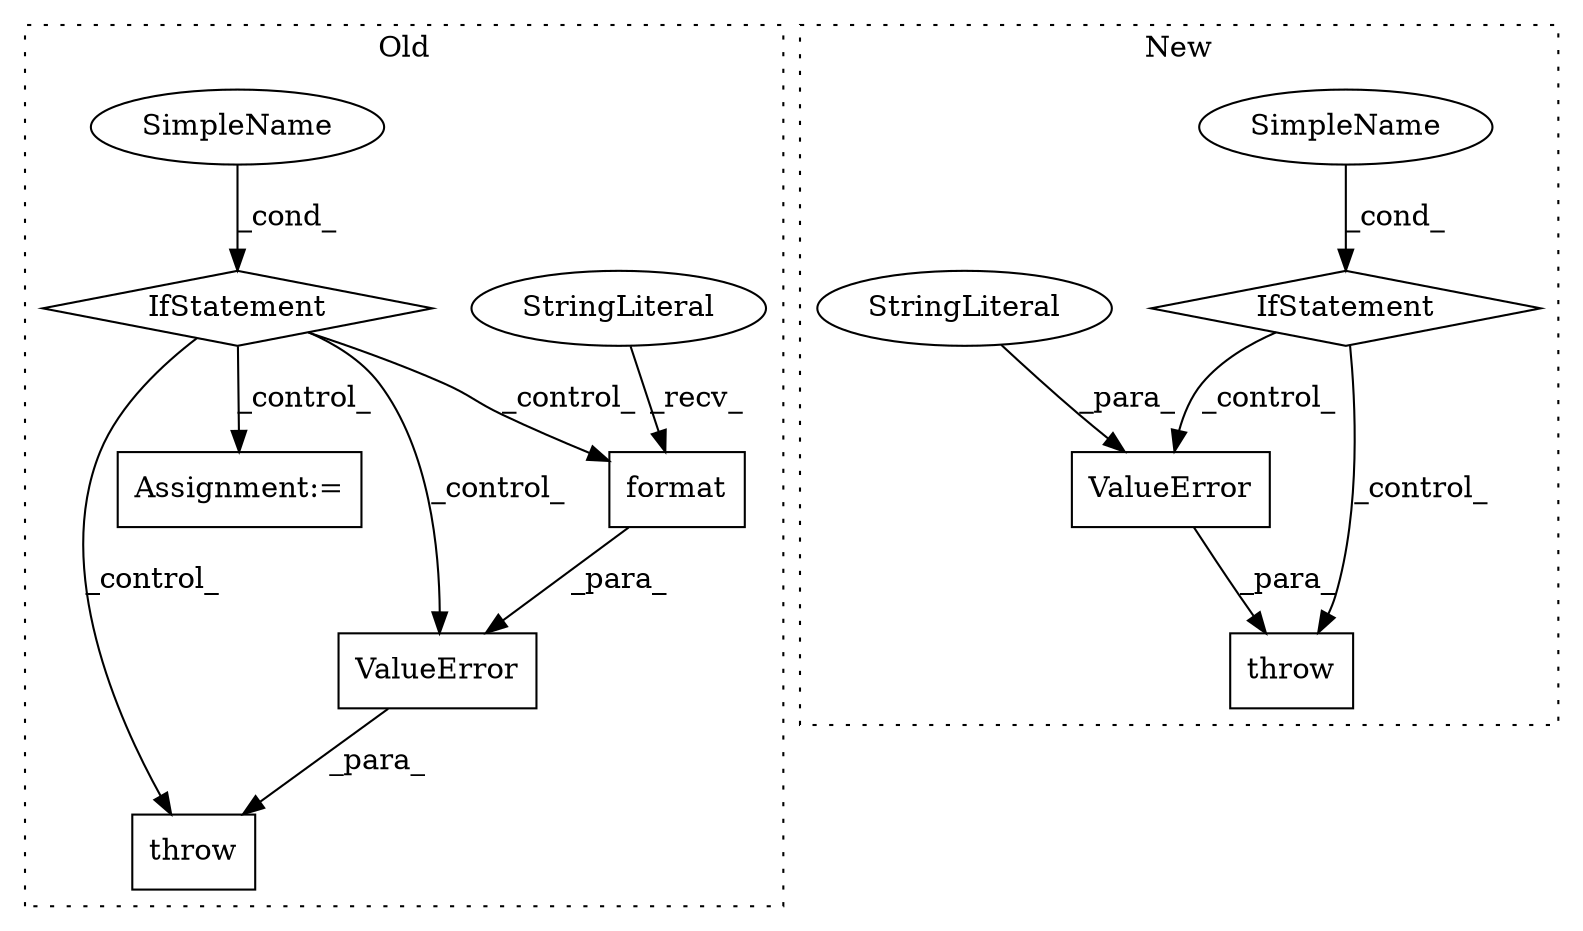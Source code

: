 digraph G {
subgraph cluster0 {
1 [label="format" a="32" s="12373,12418" l="7,1" shape="box"];
3 [label="StringLiteral" a="45" s="12235" l="137" shape="ellipse"];
4 [label="throw" a="53" s="12218" l="6" shape="box"];
5 [label="SimpleName" a="42" s="" l="" shape="ellipse"];
6 [label="IfStatement" a="25" s="12178,12204" l="4,2" shape="diamond"];
9 [label="Assignment:=" a="7" s="12448" l="1" shape="box"];
10 [label="ValueError" a="32" s="12224,12419" l="11,1" shape="box"];
label = "Old";
style="dotted";
}
subgraph cluster1 {
2 [label="throw" a="53" s="11068" l="6" shape="box"];
7 [label="IfStatement" a="25" s="11043,11056" l="4,2" shape="diamond"];
8 [label="SimpleName" a="42" s="" l="" shape="ellipse"];
11 [label="ValueError" a="32" s="11074,11125" l="11,1" shape="box"];
12 [label="StringLiteral" a="45" s="11085" l="40" shape="ellipse"];
label = "New";
style="dotted";
}
1 -> 10 [label="_para_"];
3 -> 1 [label="_recv_"];
5 -> 6 [label="_cond_"];
6 -> 9 [label="_control_"];
6 -> 1 [label="_control_"];
6 -> 4 [label="_control_"];
6 -> 10 [label="_control_"];
7 -> 2 [label="_control_"];
7 -> 11 [label="_control_"];
8 -> 7 [label="_cond_"];
10 -> 4 [label="_para_"];
11 -> 2 [label="_para_"];
12 -> 11 [label="_para_"];
}